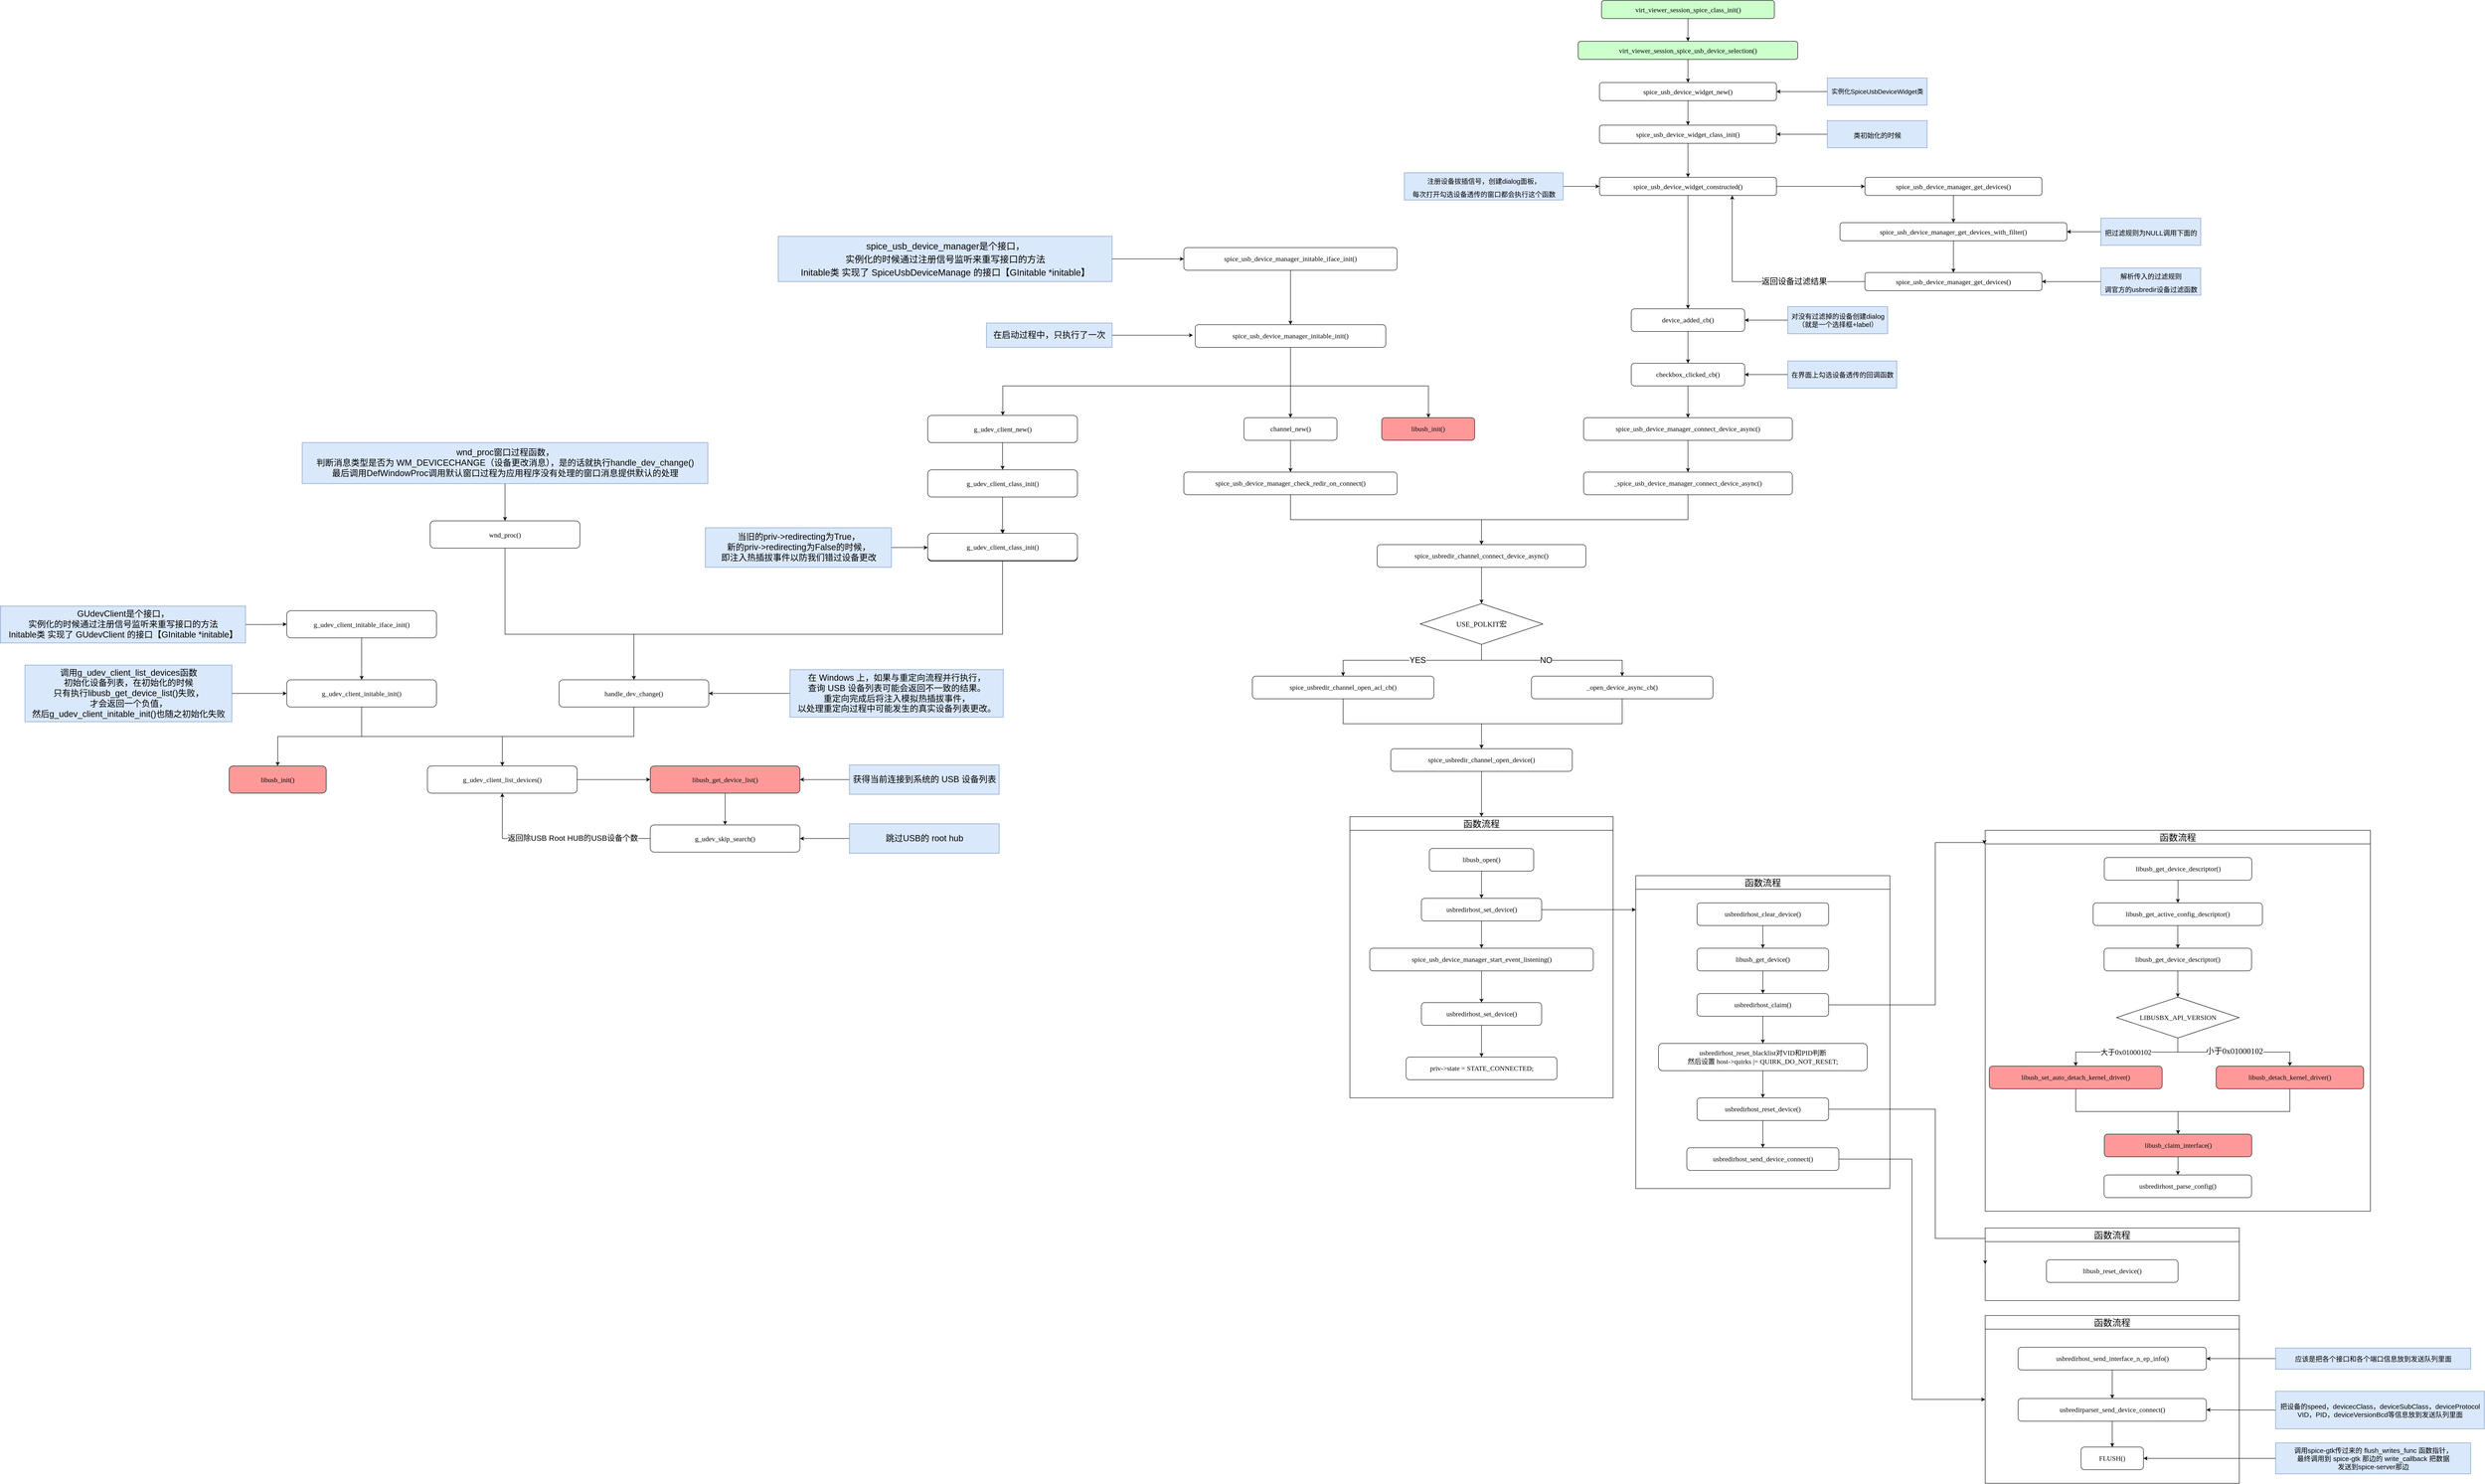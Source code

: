 <mxfile version="21.0.2" type="github">
  <diagram name="第 1 页" id="YNmNvKPwky28gFezFMLu">
    <mxGraphModel dx="4742" dy="1933" grid="1" gridSize="10" guides="1" tooltips="1" connect="1" arrows="1" fold="1" page="1" pageScale="1" pageWidth="827" pageHeight="1169" background="#ffffff" math="0" shadow="0">
      <root>
        <mxCell id="0" />
        <mxCell id="1" parent="0" />
        <mxCell id="3MBLwee1-4Opxzsq8bTA-124" style="edgeStyle=orthogonalEdgeStyle;rounded=0;orthogonalLoop=1;jettySize=auto;html=1;fontFamily=Helvetica;fontSize=24;fontColor=default;" parent="1" source="DnNnTcF-sKBcE2seIWBp-1" target="DnNnTcF-sKBcE2seIWBp-33" edge="1">
          <mxGeometry relative="1" as="geometry" />
        </mxCell>
        <mxCell id="DnNnTcF-sKBcE2seIWBp-1" value="&lt;pre style=&quot;background-color: rgb(255, 255, 255); color: rgb(8, 8, 8); font-size: 11.3pt;&quot;&gt;&lt;font face=&quot;Lucida Console&quot;&gt;spice_usbredir_channel_open_device()&lt;/font&gt;&lt;/pre&gt;" style="rounded=1;whiteSpace=wrap;html=1;" parent="1" vertex="1">
          <mxGeometry x="-190" y="1490" width="400" height="50" as="geometry" />
        </mxCell>
        <mxCell id="DnNnTcF-sKBcE2seIWBp-31" style="edgeStyle=orthogonalEdgeStyle;rounded=0;orthogonalLoop=1;jettySize=auto;html=1;entryX=0.5;entryY=0;entryDx=0;entryDy=0;" parent="1" source="DnNnTcF-sKBcE2seIWBp-2" target="DnNnTcF-sKBcE2seIWBp-1" edge="1">
          <mxGeometry relative="1" as="geometry" />
        </mxCell>
        <mxCell id="DnNnTcF-sKBcE2seIWBp-2" value="&lt;pre style=&quot;background-color: rgb(255, 255, 255); color: rgb(8, 8, 8); font-size: 11.3pt;&quot;&gt;&lt;font face=&quot;Lucida Console&quot;&gt;spice_usbredir_channel_open_acl_cb()&lt;/font&gt;&lt;/pre&gt;" style="rounded=1;whiteSpace=wrap;html=1;" parent="1" vertex="1">
          <mxGeometry x="-495" y="1330" width="400" height="50" as="geometry" />
        </mxCell>
        <mxCell id="DnNnTcF-sKBcE2seIWBp-32" style="edgeStyle=orthogonalEdgeStyle;rounded=0;orthogonalLoop=1;jettySize=auto;html=1;entryX=0.5;entryY=0;entryDx=0;entryDy=0;" parent="1" source="DnNnTcF-sKBcE2seIWBp-4" target="DnNnTcF-sKBcE2seIWBp-1" edge="1">
          <mxGeometry relative="1" as="geometry" />
        </mxCell>
        <mxCell id="DnNnTcF-sKBcE2seIWBp-4" value="&lt;pre style=&quot;background-color: rgb(255, 255, 255); color: rgb(8, 8, 8); font-size: 11.3pt;&quot;&gt;&lt;font face=&quot;Lucida Console&quot;&gt;_open_device_async_cb()&lt;/font&gt;&lt;/pre&gt;" style="rounded=1;whiteSpace=wrap;html=1;" parent="1" vertex="1">
          <mxGeometry x="120" y="1330" width="400" height="50" as="geometry" />
        </mxCell>
        <mxCell id="DnNnTcF-sKBcE2seIWBp-25" style="edgeStyle=orthogonalEdgeStyle;rounded=0;orthogonalLoop=1;jettySize=auto;html=1;entryX=0.5;entryY=0;entryDx=0;entryDy=0;" parent="1" source="DnNnTcF-sKBcE2seIWBp-6" target="DnNnTcF-sKBcE2seIWBp-24" edge="1">
          <mxGeometry relative="1" as="geometry" />
        </mxCell>
        <mxCell id="DnNnTcF-sKBcE2seIWBp-6" value="&lt;pre style=&quot;background-color: rgb(255, 255, 255); color: rgb(8, 8, 8); font-size: 11.3pt;&quot;&gt;&lt;font face=&quot;Lucida Console&quot;&gt;spice_usbredir_channel_connect_device_async()&lt;/font&gt;&lt;/pre&gt;" style="rounded=1;whiteSpace=wrap;html=1;" parent="1" vertex="1">
          <mxGeometry x="-220" y="1040" width="460" height="50" as="geometry" />
        </mxCell>
        <mxCell id="DnNnTcF-sKBcE2seIWBp-9" style="edgeStyle=orthogonalEdgeStyle;rounded=0;orthogonalLoop=1;jettySize=auto;html=1;entryX=0.5;entryY=0;entryDx=0;entryDy=0;" parent="1" source="DnNnTcF-sKBcE2seIWBp-8" target="DnNnTcF-sKBcE2seIWBp-6" edge="1">
          <mxGeometry relative="1" as="geometry" />
        </mxCell>
        <mxCell id="DnNnTcF-sKBcE2seIWBp-8" value="&lt;pre style=&quot;background-color: rgb(255, 255, 255); color: rgb(8, 8, 8); font-size: 11.3pt;&quot;&gt;&lt;font face=&quot;Lucida Console&quot;&gt;spice_usb_device_manager_check_redir_on_connect()&lt;/font&gt;&lt;/pre&gt;" style="rounded=1;whiteSpace=wrap;html=1;" parent="1" vertex="1">
          <mxGeometry x="-646" y="880" width="470" height="50" as="geometry" />
        </mxCell>
        <mxCell id="DnNnTcF-sKBcE2seIWBp-11" style="edgeStyle=orthogonalEdgeStyle;rounded=0;orthogonalLoop=1;jettySize=auto;html=1;entryX=0.5;entryY=0;entryDx=0;entryDy=0;" parent="1" source="DnNnTcF-sKBcE2seIWBp-10" target="DnNnTcF-sKBcE2seIWBp-6" edge="1">
          <mxGeometry relative="1" as="geometry" />
        </mxCell>
        <mxCell id="DnNnTcF-sKBcE2seIWBp-10" value="&lt;pre style=&quot;background-color: rgb(255, 255, 255); color: rgb(8, 8, 8); font-size: 11.3pt;&quot;&gt;&lt;font face=&quot;Lucida Console&quot;&gt;_spice_usb_device_manager_connect_device_async()&lt;/font&gt;&lt;/pre&gt;" style="rounded=1;whiteSpace=wrap;html=1;" parent="1" vertex="1">
          <mxGeometry x="235" y="880" width="460" height="50" as="geometry" />
        </mxCell>
        <mxCell id="DnNnTcF-sKBcE2seIWBp-13" style="edgeStyle=orthogonalEdgeStyle;rounded=0;orthogonalLoop=1;jettySize=auto;html=1;" parent="1" source="DnNnTcF-sKBcE2seIWBp-12" target="DnNnTcF-sKBcE2seIWBp-8" edge="1">
          <mxGeometry relative="1" as="geometry" />
        </mxCell>
        <mxCell id="DnNnTcF-sKBcE2seIWBp-12" value="&lt;pre style=&quot;background-color: rgb(255, 255, 255); color: rgb(8, 8, 8); font-size: 11.3pt;&quot;&gt;&lt;font face=&quot;Lucida Console&quot;&gt;channel_new()&lt;/font&gt;&lt;/pre&gt;" style="rounded=1;whiteSpace=wrap;html=1;" parent="1" vertex="1">
          <mxGeometry x="-513.5" y="760" width="205" height="50" as="geometry" />
        </mxCell>
        <mxCell id="DnNnTcF-sKBcE2seIWBp-15" style="edgeStyle=orthogonalEdgeStyle;rounded=0;orthogonalLoop=1;jettySize=auto;html=1;" parent="1" source="DnNnTcF-sKBcE2seIWBp-14" target="DnNnTcF-sKBcE2seIWBp-12" edge="1">
          <mxGeometry relative="1" as="geometry" />
        </mxCell>
        <mxCell id="3MBLwee1-4Opxzsq8bTA-117" style="edgeStyle=orthogonalEdgeStyle;rounded=0;orthogonalLoop=1;jettySize=auto;html=1;" parent="1" source="DnNnTcF-sKBcE2seIWBp-14" target="3MBLwee1-4Opxzsq8bTA-92" edge="1">
          <mxGeometry relative="1" as="geometry">
            <Array as="points">
              <mxPoint x="-411" y="690" />
              <mxPoint x="-1045" y="690" />
            </Array>
          </mxGeometry>
        </mxCell>
        <mxCell id="3MBLwee1-4Opxzsq8bTA-123" style="edgeStyle=orthogonalEdgeStyle;rounded=0;orthogonalLoop=1;jettySize=auto;html=1;" parent="1" source="DnNnTcF-sKBcE2seIWBp-14" target="3MBLwee1-4Opxzsq8bTA-122" edge="1">
          <mxGeometry relative="1" as="geometry">
            <Array as="points">
              <mxPoint x="-411" y="690" />
              <mxPoint x="-107" y="690" />
            </Array>
          </mxGeometry>
        </mxCell>
        <mxCell id="DnNnTcF-sKBcE2seIWBp-14" value="&lt;pre style=&quot;background-color: rgb(255, 255, 255); color: rgb(8, 8, 8); font-size: 11.3pt;&quot;&gt;&lt;font face=&quot;Lucida Console&quot;&gt;spice_usb_device_manager_initable_init()&lt;/font&gt;&lt;/pre&gt;" style="rounded=1;whiteSpace=wrap;html=1;" parent="1" vertex="1">
          <mxGeometry x="-621" y="555" width="420" height="50" as="geometry" />
        </mxCell>
        <mxCell id="DnNnTcF-sKBcE2seIWBp-17" style="edgeStyle=orthogonalEdgeStyle;rounded=0;orthogonalLoop=1;jettySize=auto;html=1;" parent="1" source="DnNnTcF-sKBcE2seIWBp-16" target="DnNnTcF-sKBcE2seIWBp-14" edge="1">
          <mxGeometry relative="1" as="geometry" />
        </mxCell>
        <mxCell id="DnNnTcF-sKBcE2seIWBp-16" value="&lt;pre style=&quot;background-color: rgb(255, 255, 255); color: rgb(8, 8, 8); font-size: 11.3pt;&quot;&gt;&lt;font face=&quot;Lucida Console&quot;&gt;spice_usb_device_manager_initable_iface_init()&lt;/font&gt;&lt;/pre&gt;" style="rounded=1;whiteSpace=wrap;html=1;" parent="1" vertex="1">
          <mxGeometry x="-646" y="385" width="470" height="50" as="geometry" />
        </mxCell>
        <mxCell id="DnNnTcF-sKBcE2seIWBp-19" style="edgeStyle=orthogonalEdgeStyle;rounded=0;orthogonalLoop=1;jettySize=auto;html=1;" parent="1" source="DnNnTcF-sKBcE2seIWBp-18" target="DnNnTcF-sKBcE2seIWBp-10" edge="1">
          <mxGeometry relative="1" as="geometry" />
        </mxCell>
        <mxCell id="DnNnTcF-sKBcE2seIWBp-18" value="&lt;pre style=&quot;background-color: rgb(255, 255, 255); color: rgb(8, 8, 8); font-size: 11.3pt;&quot;&gt;&lt;font face=&quot;Lucida Console&quot;&gt;spice_usb_device_manager_connect_device_async()&lt;/font&gt;&lt;/pre&gt;" style="rounded=1;whiteSpace=wrap;html=1;" parent="1" vertex="1">
          <mxGeometry x="235" y="760" width="460" height="50" as="geometry" />
        </mxCell>
        <mxCell id="DnNnTcF-sKBcE2seIWBp-21" style="edgeStyle=orthogonalEdgeStyle;rounded=0;orthogonalLoop=1;jettySize=auto;html=1;" parent="1" source="DnNnTcF-sKBcE2seIWBp-20" target="DnNnTcF-sKBcE2seIWBp-18" edge="1">
          <mxGeometry relative="1" as="geometry" />
        </mxCell>
        <mxCell id="DnNnTcF-sKBcE2seIWBp-20" value="&lt;pre style=&quot;background-color: rgb(255, 255, 255); color: rgb(8, 8, 8); font-size: 11.3pt;&quot;&gt;&lt;font face=&quot;Lucida Console&quot;&gt;checkbox_clicked_cb()&lt;/font&gt;&lt;/pre&gt;" style="rounded=1;whiteSpace=wrap;html=1;" parent="1" vertex="1">
          <mxGeometry x="340" y="640" width="250" height="50" as="geometry" />
        </mxCell>
        <mxCell id="DnNnTcF-sKBcE2seIWBp-23" style="edgeStyle=orthogonalEdgeStyle;rounded=0;orthogonalLoop=1;jettySize=auto;html=1;" parent="1" source="DnNnTcF-sKBcE2seIWBp-22" target="DnNnTcF-sKBcE2seIWBp-20" edge="1">
          <mxGeometry relative="1" as="geometry" />
        </mxCell>
        <mxCell id="DnNnTcF-sKBcE2seIWBp-22" value="&lt;pre style=&quot;background-color: rgb(255, 255, 255); color: rgb(8, 8, 8); font-size: 11.3pt;&quot;&gt;&lt;font face=&quot;Lucida Console&quot;&gt;device_added_cb()&lt;/font&gt;&lt;/pre&gt;" style="rounded=1;whiteSpace=wrap;html=1;" parent="1" vertex="1">
          <mxGeometry x="340" y="520" width="250" height="50" as="geometry" />
        </mxCell>
        <mxCell id="DnNnTcF-sKBcE2seIWBp-26" style="edgeStyle=orthogonalEdgeStyle;rounded=0;orthogonalLoop=1;jettySize=auto;html=1;entryX=0.5;entryY=0;entryDx=0;entryDy=0;" parent="1" source="DnNnTcF-sKBcE2seIWBp-24" target="DnNnTcF-sKBcE2seIWBp-4" edge="1">
          <mxGeometry relative="1" as="geometry" />
        </mxCell>
        <mxCell id="DnNnTcF-sKBcE2seIWBp-29" value="NO" style="edgeLabel;html=1;align=center;verticalAlign=middle;resizable=0;points=[];fontSize=18;" parent="DnNnTcF-sKBcE2seIWBp-26" vertex="1" connectable="0">
          <mxGeometry x="-0.068" relative="1" as="geometry">
            <mxPoint as="offset" />
          </mxGeometry>
        </mxCell>
        <mxCell id="DnNnTcF-sKBcE2seIWBp-27" style="edgeStyle=orthogonalEdgeStyle;rounded=0;orthogonalLoop=1;jettySize=auto;html=1;" parent="1" source="DnNnTcF-sKBcE2seIWBp-24" target="DnNnTcF-sKBcE2seIWBp-2" edge="1">
          <mxGeometry relative="1" as="geometry" />
        </mxCell>
        <mxCell id="DnNnTcF-sKBcE2seIWBp-28" value="&lt;font style=&quot;font-size: 18px;&quot;&gt;YES&lt;/font&gt;" style="edgeLabel;html=1;align=center;verticalAlign=middle;resizable=0;points=[];" parent="DnNnTcF-sKBcE2seIWBp-27" vertex="1" connectable="0">
          <mxGeometry x="-0.061" relative="1" as="geometry">
            <mxPoint as="offset" />
          </mxGeometry>
        </mxCell>
        <mxCell id="DnNnTcF-sKBcE2seIWBp-24" value="&lt;pre style=&quot;background-color: rgb(255, 255, 255); color: rgb(8, 8, 8);&quot;&gt;&lt;font face=&quot;Lucida Console&quot; style=&quot;font-size: 16px;&quot;&gt;USE_POLKIT宏&lt;/font&gt;&lt;/pre&gt;" style="rhombus;whiteSpace=wrap;html=1;" parent="1" vertex="1">
          <mxGeometry x="-125" y="1170" width="270" height="90" as="geometry" />
        </mxCell>
        <mxCell id="DnNnTcF-sKBcE2seIWBp-33" value="&lt;font style=&quot;font-weight: normal; font-size: 20px;&quot;&gt;函数流程&lt;/font&gt;" style="swimlane;whiteSpace=wrap;html=1;startSize=30;" parent="1" vertex="1">
          <mxGeometry x="-280" y="1640" width="580" height="620" as="geometry" />
        </mxCell>
        <mxCell id="DnNnTcF-sKBcE2seIWBp-38" style="edgeStyle=orthogonalEdgeStyle;rounded=0;orthogonalLoop=1;jettySize=auto;html=1;" parent="DnNnTcF-sKBcE2seIWBp-33" source="DnNnTcF-sKBcE2seIWBp-36" target="DnNnTcF-sKBcE2seIWBp-37" edge="1">
          <mxGeometry relative="1" as="geometry" />
        </mxCell>
        <mxCell id="DnNnTcF-sKBcE2seIWBp-36" value="&lt;pre style=&quot;background-color: rgb(255, 255, 255); color: rgb(8, 8, 8); font-size: 11.3pt;&quot;&gt;&lt;font face=&quot;Lucida Console&quot;&gt;libusb_open()&lt;/font&gt;&lt;/pre&gt;" style="rounded=1;whiteSpace=wrap;html=1;" parent="DnNnTcF-sKBcE2seIWBp-33" vertex="1">
          <mxGeometry x="175" y="70" width="230" height="50" as="geometry" />
        </mxCell>
        <mxCell id="DnNnTcF-sKBcE2seIWBp-41" style="edgeStyle=orthogonalEdgeStyle;rounded=0;orthogonalLoop=1;jettySize=auto;html=1;" parent="DnNnTcF-sKBcE2seIWBp-33" source="DnNnTcF-sKBcE2seIWBp-37" target="DnNnTcF-sKBcE2seIWBp-40" edge="1">
          <mxGeometry relative="1" as="geometry" />
        </mxCell>
        <mxCell id="3MBLwee1-4Opxzsq8bTA-187" style="edgeStyle=orthogonalEdgeStyle;rounded=0;orthogonalLoop=1;jettySize=auto;html=1;fontFamily=Helvetica;fontSize=24;fontColor=default;" parent="DnNnTcF-sKBcE2seIWBp-33" source="DnNnTcF-sKBcE2seIWBp-37" edge="1">
          <mxGeometry relative="1" as="geometry">
            <mxPoint x="630" y="205" as="targetPoint" />
          </mxGeometry>
        </mxCell>
        <mxCell id="DnNnTcF-sKBcE2seIWBp-37" value="&lt;pre style=&quot;background-color: rgb(255, 255, 255); color: rgb(8, 8, 8); font-size: 11.3pt;&quot;&gt;&lt;font face=&quot;Lucida Console&quot;&gt;usbredirhost_set_device()&lt;/font&gt;&lt;/pre&gt;" style="rounded=1;whiteSpace=wrap;html=1;" parent="DnNnTcF-sKBcE2seIWBp-33" vertex="1">
          <mxGeometry x="157.5" y="180" width="265" height="50" as="geometry" />
        </mxCell>
        <mxCell id="DnNnTcF-sKBcE2seIWBp-43" style="edgeStyle=orthogonalEdgeStyle;rounded=0;orthogonalLoop=1;jettySize=auto;html=1;" parent="DnNnTcF-sKBcE2seIWBp-33" source="DnNnTcF-sKBcE2seIWBp-40" target="DnNnTcF-sKBcE2seIWBp-42" edge="1">
          <mxGeometry relative="1" as="geometry" />
        </mxCell>
        <mxCell id="DnNnTcF-sKBcE2seIWBp-40" value="&lt;pre style=&quot;background-color: rgb(255, 255, 255); color: rgb(8, 8, 8); font-size: 11.3pt;&quot;&gt;&lt;font face=&quot;Lucida Console&quot;&gt;spice_usb_device_manager_start_event_listening()&lt;/font&gt;&lt;/pre&gt;" style="rounded=1;whiteSpace=wrap;html=1;" parent="DnNnTcF-sKBcE2seIWBp-33" vertex="1">
          <mxGeometry x="43.75" y="290" width="492.5" height="50" as="geometry" />
        </mxCell>
        <mxCell id="DnNnTcF-sKBcE2seIWBp-45" style="edgeStyle=orthogonalEdgeStyle;rounded=0;orthogonalLoop=1;jettySize=auto;html=1;" parent="DnNnTcF-sKBcE2seIWBp-33" source="DnNnTcF-sKBcE2seIWBp-42" target="DnNnTcF-sKBcE2seIWBp-44" edge="1">
          <mxGeometry relative="1" as="geometry" />
        </mxCell>
        <mxCell id="DnNnTcF-sKBcE2seIWBp-42" value="&lt;pre style=&quot;background-color: rgb(255, 255, 255); color: rgb(8, 8, 8); font-size: 11.3pt;&quot;&gt;&lt;font face=&quot;Lucida Console&quot;&gt;usbredirhost_set_device()&lt;/font&gt;&lt;/pre&gt;" style="rounded=1;whiteSpace=wrap;html=1;" parent="DnNnTcF-sKBcE2seIWBp-33" vertex="1">
          <mxGeometry x="157.5" y="410" width="265" height="50" as="geometry" />
        </mxCell>
        <mxCell id="DnNnTcF-sKBcE2seIWBp-44" value="&lt;pre style=&quot;background-color: rgb(255, 255, 255); color: rgb(8, 8, 8); font-size: 11.3pt;&quot;&gt;&lt;pre style=&quot;font-size: 11.3pt;&quot;&gt;&lt;font face=&quot;Lucida Console&quot;&gt;priv-&amp;gt;state = STATE_CONNECTED;&lt;/font&gt;&lt;/pre&gt;&lt;/pre&gt;" style="rounded=1;whiteSpace=wrap;html=1;" parent="DnNnTcF-sKBcE2seIWBp-33" vertex="1">
          <mxGeometry x="123.75" y="530" width="332.5" height="50" as="geometry" />
        </mxCell>
        <mxCell id="3MBLwee1-4Opxzsq8bTA-35" style="edgeStyle=orthogonalEdgeStyle;rounded=0;orthogonalLoop=1;jettySize=auto;html=1;" parent="1" source="3MBLwee1-4Opxzsq8bTA-3" target="DnNnTcF-sKBcE2seIWBp-22" edge="1">
          <mxGeometry relative="1" as="geometry" />
        </mxCell>
        <mxCell id="3MBLwee1-4Opxzsq8bTA-37" style="edgeStyle=orthogonalEdgeStyle;rounded=0;orthogonalLoop=1;jettySize=auto;html=1;" parent="1" source="3MBLwee1-4Opxzsq8bTA-3" target="3MBLwee1-4Opxzsq8bTA-5" edge="1">
          <mxGeometry relative="1" as="geometry" />
        </mxCell>
        <mxCell id="3MBLwee1-4Opxzsq8bTA-3" value="spice_usb_device_widget_constructed()" style="rounded=1;whiteSpace=wrap;html=1;fontSize=15;fontFamily=Lucida Console;" parent="1" vertex="1">
          <mxGeometry x="270" y="230" width="390" height="40" as="geometry" />
        </mxCell>
        <mxCell id="3MBLwee1-4Opxzsq8bTA-4" style="edgeStyle=orthogonalEdgeStyle;rounded=0;orthogonalLoop=1;jettySize=auto;html=1;exitX=0.5;exitY=1;exitDx=0;exitDy=0;entryX=0.5;entryY=0;entryDx=0;entryDy=0;" parent="1" source="3MBLwee1-4Opxzsq8bTA-5" target="3MBLwee1-4Opxzsq8bTA-7" edge="1">
          <mxGeometry relative="1" as="geometry" />
        </mxCell>
        <mxCell id="3MBLwee1-4Opxzsq8bTA-5" value="spice_usb_device_manager_get_devices()" style="rounded=1;whiteSpace=wrap;html=1;fontSize=15;fontFamily=Lucida Console;" parent="1" vertex="1">
          <mxGeometry x="855" y="230" width="390" height="40" as="geometry" />
        </mxCell>
        <mxCell id="3MBLwee1-4Opxzsq8bTA-6" style="edgeStyle=orthogonalEdgeStyle;rounded=0;orthogonalLoop=1;jettySize=auto;html=1;exitX=0.5;exitY=1;exitDx=0;exitDy=0;" parent="1" source="3MBLwee1-4Opxzsq8bTA-7" target="3MBLwee1-4Opxzsq8bTA-10" edge="1">
          <mxGeometry relative="1" as="geometry" />
        </mxCell>
        <mxCell id="3MBLwee1-4Opxzsq8bTA-7" value="spice_usb_device_manager_get_devices_with_filter()" style="rounded=1;whiteSpace=wrap;html=1;fontSize=15;fontFamily=Lucida Console;" parent="1" vertex="1">
          <mxGeometry x="800" y="330" width="500" height="40" as="geometry" />
        </mxCell>
        <mxCell id="3MBLwee1-4Opxzsq8bTA-8" style="edgeStyle=orthogonalEdgeStyle;rounded=0;orthogonalLoop=1;jettySize=auto;html=1;entryX=0.75;entryY=1;entryDx=0;entryDy=0;" parent="1" source="3MBLwee1-4Opxzsq8bTA-10" target="3MBLwee1-4Opxzsq8bTA-3" edge="1">
          <mxGeometry relative="1" as="geometry" />
        </mxCell>
        <mxCell id="3MBLwee1-4Opxzsq8bTA-9" value="返回设备过滤结果" style="edgeLabel;html=1;align=center;verticalAlign=middle;resizable=0;points=[];fontSize=18;" parent="3MBLwee1-4Opxzsq8bTA-8" vertex="1" connectable="0">
          <mxGeometry x="-0.128" relative="1" as="geometry">
            <mxPoint x="54" as="offset" />
          </mxGeometry>
        </mxCell>
        <mxCell id="3MBLwee1-4Opxzsq8bTA-10" value="spice_usb_device_manager_get_devices()" style="rounded=1;whiteSpace=wrap;html=1;fontSize=15;fontFamily=Lucida Console;" parent="1" vertex="1">
          <mxGeometry x="855" y="440" width="390" height="40" as="geometry" />
        </mxCell>
        <mxCell id="3MBLwee1-4Opxzsq8bTA-11" style="edgeStyle=orthogonalEdgeStyle;rounded=0;orthogonalLoop=1;jettySize=auto;html=1;" parent="1" source="3MBLwee1-4Opxzsq8bTA-12" target="3MBLwee1-4Opxzsq8bTA-10" edge="1">
          <mxGeometry relative="1" as="geometry" />
        </mxCell>
        <mxCell id="3MBLwee1-4Opxzsq8bTA-12" value="&lt;span style=&quot;font-weight: 400; font-size: 15px;&quot;&gt;解析传入的过滤规则&lt;br&gt;调官方的usbredir设备过滤函数&lt;br&gt;&lt;/span&gt;" style="text;strokeColor=#6c8ebf;fillColor=#dae8fc;html=1;fontSize=24;fontStyle=1;verticalAlign=middle;align=center;" parent="1" vertex="1">
          <mxGeometry x="1375" y="430" width="220" height="60" as="geometry" />
        </mxCell>
        <mxCell id="3MBLwee1-4Opxzsq8bTA-13" style="edgeStyle=orthogonalEdgeStyle;rounded=0;orthogonalLoop=1;jettySize=auto;html=1;" parent="1" source="3MBLwee1-4Opxzsq8bTA-14" target="3MBLwee1-4Opxzsq8bTA-7" edge="1">
          <mxGeometry relative="1" as="geometry" />
        </mxCell>
        <mxCell id="3MBLwee1-4Opxzsq8bTA-14" value="&lt;span style=&quot;font-weight: 400; font-size: 15px;&quot;&gt;把过滤规则为NULL调用下面的&lt;br&gt;&lt;/span&gt;" style="text;strokeColor=#6c8ebf;fillColor=#dae8fc;html=1;fontSize=24;fontStyle=1;verticalAlign=middle;align=center;" parent="1" vertex="1">
          <mxGeometry x="1375" y="320" width="220" height="60" as="geometry" />
        </mxCell>
        <mxCell id="3MBLwee1-4Opxzsq8bTA-115" style="edgeStyle=orthogonalEdgeStyle;rounded=0;orthogonalLoop=1;jettySize=auto;html=1;" parent="1" source="3MBLwee1-4Opxzsq8bTA-16" target="3MBLwee1-4Opxzsq8bTA-3" edge="1">
          <mxGeometry relative="1" as="geometry" />
        </mxCell>
        <mxCell id="3MBLwee1-4Opxzsq8bTA-16" value="&lt;span style=&quot;font-weight: 400; font-size: 15px;&quot;&gt;注册设备拔插信号，创建dialog面板，&lt;br&gt;每次打开勾选设备透传的窗口都会执行这个函数&lt;br&gt;&lt;/span&gt;" style="text;strokeColor=#6c8ebf;fillColor=#dae8fc;html=1;fontSize=24;fontStyle=1;verticalAlign=middle;align=center;" parent="1" vertex="1">
          <mxGeometry x="-160" y="220" width="350" height="60" as="geometry" />
        </mxCell>
        <mxCell id="3MBLwee1-4Opxzsq8bTA-17" style="edgeStyle=orthogonalEdgeStyle;rounded=0;orthogonalLoop=1;jettySize=auto;html=1;entryX=0.5;entryY=0;entryDx=0;entryDy=0;" parent="1" source="3MBLwee1-4Opxzsq8bTA-18" target="3MBLwee1-4Opxzsq8bTA-3" edge="1">
          <mxGeometry relative="1" as="geometry" />
        </mxCell>
        <mxCell id="3MBLwee1-4Opxzsq8bTA-18" value="spice_usb_device_widget_class_init()" style="rounded=1;whiteSpace=wrap;html=1;fontSize=15;fontFamily=Lucida Console;" parent="1" vertex="1">
          <mxGeometry x="270" y="115" width="390" height="40" as="geometry" />
        </mxCell>
        <mxCell id="3MBLwee1-4Opxzsq8bTA-19" style="edgeStyle=orthogonalEdgeStyle;rounded=0;orthogonalLoop=1;jettySize=auto;html=1;" parent="1" source="3MBLwee1-4Opxzsq8bTA-20" target="3MBLwee1-4Opxzsq8bTA-18" edge="1">
          <mxGeometry relative="1" as="geometry" />
        </mxCell>
        <mxCell id="3MBLwee1-4Opxzsq8bTA-20" value="&lt;span style=&quot;font-weight: 400; font-size: 15px;&quot;&gt;类初始化的时候&lt;br&gt;&lt;/span&gt;" style="text;strokeColor=#6c8ebf;fillColor=#dae8fc;html=1;fontSize=24;fontStyle=1;verticalAlign=middle;align=center;" parent="1" vertex="1">
          <mxGeometry x="772" y="105" width="220" height="60" as="geometry" />
        </mxCell>
        <mxCell id="3MBLwee1-4Opxzsq8bTA-21" style="edgeStyle=orthogonalEdgeStyle;rounded=0;orthogonalLoop=1;jettySize=auto;html=1;" parent="1" source="3MBLwee1-4Opxzsq8bTA-22" target="3MBLwee1-4Opxzsq8bTA-18" edge="1">
          <mxGeometry relative="1" as="geometry" />
        </mxCell>
        <mxCell id="3MBLwee1-4Opxzsq8bTA-22" value="spice_usb_device_widget_new()" style="rounded=1;whiteSpace=wrap;html=1;fontSize=15;fontFamily=Lucida Console;" parent="1" vertex="1">
          <mxGeometry x="270" y="21" width="390" height="40" as="geometry" />
        </mxCell>
        <mxCell id="3MBLwee1-4Opxzsq8bTA-23" style="edgeStyle=orthogonalEdgeStyle;rounded=0;orthogonalLoop=1;jettySize=auto;html=1;" parent="1" source="3MBLwee1-4Opxzsq8bTA-24" target="3MBLwee1-4Opxzsq8bTA-22" edge="1">
          <mxGeometry relative="1" as="geometry" />
        </mxCell>
        <mxCell id="3MBLwee1-4Opxzsq8bTA-24" value="实例化SpiceUsbDeviceWidget类" style="text;strokeColor=#6c8ebf;fillColor=#dae8fc;html=1;fontSize=14;fontStyle=0;verticalAlign=middle;align=center;" parent="1" vertex="1">
          <mxGeometry x="772" y="11" width="220" height="60" as="geometry" />
        </mxCell>
        <mxCell id="3MBLwee1-4Opxzsq8bTA-25" style="edgeStyle=orthogonalEdgeStyle;rounded=0;orthogonalLoop=1;jettySize=auto;html=1;" parent="1" source="3MBLwee1-4Opxzsq8bTA-26" target="3MBLwee1-4Opxzsq8bTA-22" edge="1">
          <mxGeometry relative="1" as="geometry" />
        </mxCell>
        <mxCell id="3MBLwee1-4Opxzsq8bTA-26" value="virt_viewer_session_spice_usb_device_selection()" style="rounded=1;whiteSpace=wrap;html=1;fontSize=15;fillColor=#CCFFCC;fontFamily=Lucida Console;" parent="1" vertex="1">
          <mxGeometry x="223" y="-70" width="484" height="40" as="geometry" />
        </mxCell>
        <mxCell id="3MBLwee1-4Opxzsq8bTA-27" style="edgeStyle=orthogonalEdgeStyle;rounded=0;orthogonalLoop=1;jettySize=auto;html=1;entryX=0.5;entryY=0;entryDx=0;entryDy=0;" parent="1" source="3MBLwee1-4Opxzsq8bTA-28" target="3MBLwee1-4Opxzsq8bTA-26" edge="1">
          <mxGeometry relative="1" as="geometry" />
        </mxCell>
        <mxCell id="3MBLwee1-4Opxzsq8bTA-28" value="virt_viewer_session_spice_class_init()" style="rounded=1;whiteSpace=wrap;html=1;fontSize=15;labelBackgroundColor=none;fillColor=#CCFFCC;fontFamily=Lucida Console;" parent="1" vertex="1">
          <mxGeometry x="274.5" y="-160" width="381" height="40" as="geometry" />
        </mxCell>
        <mxCell id="3MBLwee1-4Opxzsq8bTA-34" style="edgeStyle=orthogonalEdgeStyle;rounded=0;orthogonalLoop=1;jettySize=auto;html=1;entryX=1;entryY=0.5;entryDx=0;entryDy=0;" parent="1" source="3MBLwee1-4Opxzsq8bTA-32" target="DnNnTcF-sKBcE2seIWBp-22" edge="1">
          <mxGeometry relative="1" as="geometry" />
        </mxCell>
        <mxCell id="3MBLwee1-4Opxzsq8bTA-32" value="对没有过滤掉的设备创建dialog&lt;br&gt;（就是一个选择框+label）" style="text;strokeColor=#6c8ebf;fillColor=#dae8fc;html=1;fontSize=15;fontStyle=0;verticalAlign=middle;align=center;" parent="1" vertex="1">
          <mxGeometry x="685" y="515" width="220" height="60" as="geometry" />
        </mxCell>
        <mxCell id="3MBLwee1-4Opxzsq8bTA-40" style="edgeStyle=orthogonalEdgeStyle;rounded=0;orthogonalLoop=1;jettySize=auto;html=1;" parent="1" source="3MBLwee1-4Opxzsq8bTA-39" target="DnNnTcF-sKBcE2seIWBp-20" edge="1">
          <mxGeometry relative="1" as="geometry" />
        </mxCell>
        <mxCell id="3MBLwee1-4Opxzsq8bTA-39" value="在界面上勾选设备透传的回调函数" style="text;strokeColor=#6c8ebf;fillColor=#dae8fc;html=1;fontSize=15;fontStyle=0;verticalAlign=middle;align=center;" parent="1" vertex="1">
          <mxGeometry x="685" y="635" width="240" height="60" as="geometry" />
        </mxCell>
        <mxCell id="3MBLwee1-4Opxzsq8bTA-62" style="edgeStyle=orthogonalEdgeStyle;rounded=0;orthogonalLoop=1;jettySize=auto;html=1;entryX=0;entryY=0.5;entryDx=0;entryDy=0;" parent="1" source="3MBLwee1-4Opxzsq8bTA-63" target="3MBLwee1-4Opxzsq8bTA-69" edge="1">
          <mxGeometry relative="1" as="geometry" />
        </mxCell>
        <mxCell id="3MBLwee1-4Opxzsq8bTA-63" value="&lt;div style=&quot;background-color: rgb(255, 255, 255); color: rgb(8, 8, 8); font-size: 15px;&quot;&gt;&lt;font style=&quot;font-size: 15px;&quot;&gt;g_udev_client_list_devices()&lt;/font&gt;&lt;/div&gt;" style="rounded=1;whiteSpace=wrap;html=1;fontSize=15;fontFamily=Lucida Console;" parent="1" vertex="1">
          <mxGeometry x="-2313" y="1528.09" width="330" height="60" as="geometry" />
        </mxCell>
        <mxCell id="3MBLwee1-4Opxzsq8bTA-64" style="edgeStyle=orthogonalEdgeStyle;rounded=0;orthogonalLoop=1;jettySize=auto;html=1;" parent="1" source="3MBLwee1-4Opxzsq8bTA-65" target="3MBLwee1-4Opxzsq8bTA-63" edge="1">
          <mxGeometry relative="1" as="geometry" />
        </mxCell>
        <mxCell id="3MBLwee1-4Opxzsq8bTA-121" style="edgeStyle=orthogonalEdgeStyle;rounded=0;orthogonalLoop=1;jettySize=auto;html=1;" parent="1" source="3MBLwee1-4Opxzsq8bTA-65" target="3MBLwee1-4Opxzsq8bTA-120" edge="1">
          <mxGeometry relative="1" as="geometry" />
        </mxCell>
        <mxCell id="3MBLwee1-4Opxzsq8bTA-65" value="&lt;font color=&quot;#080808&quot; style=&quot;font-size: 15px;&quot;&gt;g_udev_client_initable_init&lt;/font&gt;&lt;span style=&quot;background-color: rgb(255, 255, 255); color: rgb(8, 8, 8); font-size: 15px;&quot;&gt;()&lt;/span&gt;&lt;font color=&quot;#080808&quot; style=&quot;font-size: 15px;&quot;&gt;&lt;br style=&quot;font-size: 15px;&quot;&gt;&lt;/font&gt;" style="rounded=1;whiteSpace=wrap;html=1;fontSize=15;fontFamily=Lucida Console;" parent="1" vertex="1">
          <mxGeometry x="-2623" y="1338.09" width="330" height="60" as="geometry" />
        </mxCell>
        <mxCell id="3MBLwee1-4Opxzsq8bTA-66" style="edgeStyle=orthogonalEdgeStyle;rounded=0;orthogonalLoop=1;jettySize=auto;html=1;" parent="1" source="3MBLwee1-4Opxzsq8bTA-67" target="3MBLwee1-4Opxzsq8bTA-63" edge="1">
          <mxGeometry relative="1" as="geometry" />
        </mxCell>
        <mxCell id="3MBLwee1-4Opxzsq8bTA-67" value="&lt;font color=&quot;#080808&quot; style=&quot;font-size: 15px;&quot;&gt;handle_dev_change&lt;/font&gt;&lt;span style=&quot;background-color: rgb(255, 255, 255); color: rgb(8, 8, 8); font-size: 15px;&quot;&gt;()&lt;/span&gt;&lt;font color=&quot;#080808&quot; style=&quot;font-size: 15px;&quot;&gt;&lt;br style=&quot;font-size: 15px;&quot;&gt;&lt;/font&gt;" style="rounded=1;whiteSpace=wrap;html=1;fontSize=15;fontFamily=Lucida Console;" parent="1" vertex="1">
          <mxGeometry x="-2023" y="1338.09" width="330" height="60" as="geometry" />
        </mxCell>
        <mxCell id="3MBLwee1-4Opxzsq8bTA-68" style="edgeStyle=orthogonalEdgeStyle;rounded=0;orthogonalLoop=1;jettySize=auto;html=1;entryX=0.5;entryY=0;entryDx=0;entryDy=0;" parent="1" source="3MBLwee1-4Opxzsq8bTA-69" target="3MBLwee1-4Opxzsq8bTA-74" edge="1">
          <mxGeometry relative="1" as="geometry" />
        </mxCell>
        <mxCell id="3MBLwee1-4Opxzsq8bTA-69" value="&lt;font color=&quot;#080808&quot; style=&quot;font-size: 15px;&quot;&gt;libusb_get_device_list()&lt;/font&gt;&lt;font color=&quot;#080808&quot; style=&quot;font-size: 15px;&quot;&gt;&lt;br style=&quot;font-size: 15px;&quot;&gt;&lt;/font&gt;" style="rounded=1;whiteSpace=wrap;html=1;fontSize=15;fontFamily=Lucida Console;fillColor=#FF9999;" parent="1" vertex="1">
          <mxGeometry x="-1822" y="1528.09" width="330" height="60" as="geometry" />
        </mxCell>
        <mxCell id="3MBLwee1-4Opxzsq8bTA-70" style="edgeStyle=orthogonalEdgeStyle;rounded=0;orthogonalLoop=1;jettySize=auto;html=1;" parent="1" source="3MBLwee1-4Opxzsq8bTA-71" target="3MBLwee1-4Opxzsq8bTA-69" edge="1">
          <mxGeometry relative="1" as="geometry" />
        </mxCell>
        <mxCell id="3MBLwee1-4Opxzsq8bTA-71" value="获得当前连接到系统的 USB 设备列表" style="text;strokeColor=#6c8ebf;fillColor=#dae8fc;html=1;fontSize=19;fontStyle=0;verticalAlign=middle;align=center;" parent="1" vertex="1">
          <mxGeometry x="-1383" y="1525.59" width="330" height="65" as="geometry" />
        </mxCell>
        <mxCell id="3MBLwee1-4Opxzsq8bTA-72" style="edgeStyle=orthogonalEdgeStyle;rounded=0;orthogonalLoop=1;jettySize=auto;html=1;entryX=0.5;entryY=1;entryDx=0;entryDy=0;" parent="1" source="3MBLwee1-4Opxzsq8bTA-74" target="3MBLwee1-4Opxzsq8bTA-63" edge="1">
          <mxGeometry relative="1" as="geometry" />
        </mxCell>
        <mxCell id="3MBLwee1-4Opxzsq8bTA-73" value="返回除USB Root HUB的USB设备个数" style="edgeLabel;html=1;align=center;verticalAlign=middle;resizable=0;points=[];fontSize=17;" parent="3MBLwee1-4Opxzsq8bTA-72" vertex="1" connectable="0">
          <mxGeometry x="0.028" y="-3" relative="1" as="geometry">
            <mxPoint x="48" y="3" as="offset" />
          </mxGeometry>
        </mxCell>
        <mxCell id="3MBLwee1-4Opxzsq8bTA-74" value="g_udev_skip_search&lt;span style=&quot;background-color: rgb(255, 255, 255); color: rgb(8, 8, 8); font-size: 15px;&quot;&gt;()&lt;/span&gt;&lt;font color=&quot;#080808&quot; style=&quot;font-size: 15px;&quot;&gt;&lt;br style=&quot;font-size: 15px;&quot;&gt;&lt;/font&gt;" style="rounded=1;whiteSpace=wrap;html=1;fontSize=15;fontFamily=Lucida Console;" parent="1" vertex="1">
          <mxGeometry x="-1822" y="1658.09" width="330" height="60" as="geometry" />
        </mxCell>
        <mxCell id="3MBLwee1-4Opxzsq8bTA-75" style="edgeStyle=orthogonalEdgeStyle;rounded=0;orthogonalLoop=1;jettySize=auto;html=1;entryX=1;entryY=0.5;entryDx=0;entryDy=0;" parent="1" source="3MBLwee1-4Opxzsq8bTA-76" target="3MBLwee1-4Opxzsq8bTA-74" edge="1">
          <mxGeometry relative="1" as="geometry" />
        </mxCell>
        <mxCell id="3MBLwee1-4Opxzsq8bTA-76" value="跳过USB的 root hub" style="text;strokeColor=#6c8ebf;fillColor=#dae8fc;html=1;fontSize=19;fontStyle=0;verticalAlign=middle;align=center;" parent="1" vertex="1">
          <mxGeometry x="-1383" y="1655.59" width="330" height="65" as="geometry" />
        </mxCell>
        <mxCell id="3MBLwee1-4Opxzsq8bTA-77" style="edgeStyle=orthogonalEdgeStyle;rounded=0;orthogonalLoop=1;jettySize=auto;html=1;" parent="1" source="3MBLwee1-4Opxzsq8bTA-78" target="3MBLwee1-4Opxzsq8bTA-65" edge="1">
          <mxGeometry relative="1" as="geometry" />
        </mxCell>
        <mxCell id="3MBLwee1-4Opxzsq8bTA-78" value="调用g_udev_client_list_devices函数&lt;br&gt;初始化设备列表，在初始化的时候&lt;br&gt;只有执行libusb_get_device_list()失败，&lt;br&gt;才会返回一个负值，&lt;br&gt;然后g_udev_client_initable_init()也随之初始化失败" style="text;strokeColor=#6c8ebf;fillColor=#dae8fc;html=1;fontSize=19;fontStyle=0;verticalAlign=middle;align=center;" parent="1" vertex="1">
          <mxGeometry x="-3200" y="1305.59" width="456" height="125" as="geometry" />
        </mxCell>
        <mxCell id="3MBLwee1-4Opxzsq8bTA-79" style="edgeStyle=orthogonalEdgeStyle;rounded=0;orthogonalLoop=1;jettySize=auto;html=1;" parent="1" source="3MBLwee1-4Opxzsq8bTA-80" target="3MBLwee1-4Opxzsq8bTA-65" edge="1">
          <mxGeometry relative="1" as="geometry" />
        </mxCell>
        <mxCell id="3MBLwee1-4Opxzsq8bTA-80" value="&lt;span style=&quot;background-color: rgb(255, 255, 255); font-size: 15px;&quot;&gt;&lt;font color=&quot;#080808&quot; style=&quot;font-size: 15px;&quot;&gt;g_udev_client_initable_iface_init()&lt;/font&gt;&lt;/span&gt;&lt;font color=&quot;#080808&quot; style=&quot;font-size: 15px;&quot;&gt;&lt;br style=&quot;font-size: 15px;&quot;&gt;&lt;/font&gt;" style="rounded=1;whiteSpace=wrap;html=1;fontSize=15;fontFamily=Lucida Console;" parent="1" vertex="1">
          <mxGeometry x="-2623" y="1185.59" width="330" height="60" as="geometry" />
        </mxCell>
        <mxCell id="3MBLwee1-4Opxzsq8bTA-107" style="edgeStyle=orthogonalEdgeStyle;rounded=0;orthogonalLoop=1;jettySize=auto;html=1;entryX=0.5;entryY=0;entryDx=0;entryDy=0;" parent="1" source="3MBLwee1-4Opxzsq8bTA-82" target="3MBLwee1-4Opxzsq8bTA-67" edge="1">
          <mxGeometry relative="1" as="geometry">
            <Array as="points">
              <mxPoint x="-1045" y="1237.59" />
              <mxPoint x="-1858" y="1237.59" />
            </Array>
          </mxGeometry>
        </mxCell>
        <mxCell id="3MBLwee1-4Opxzsq8bTA-82" value="&lt;span style=&quot;background-color: rgb(255, 255, 255);&quot;&gt;&lt;font color=&quot;#080808&quot;&gt;g_udev_client_set_property()&lt;/font&gt;&lt;/span&gt;&lt;font color=&quot;#080808&quot;&gt;&lt;br&gt;&lt;/font&gt;" style="rounded=1;whiteSpace=wrap;html=1;fontSize=20;" parent="1" vertex="1">
          <mxGeometry x="-1210.5" y="1016.4" width="330" height="60" as="geometry" />
        </mxCell>
        <mxCell id="3MBLwee1-4Opxzsq8bTA-111" style="edgeStyle=orthogonalEdgeStyle;rounded=0;orthogonalLoop=1;jettySize=auto;html=1;" parent="1" source="3MBLwee1-4Opxzsq8bTA-84" target="3MBLwee1-4Opxzsq8bTA-67" edge="1">
          <mxGeometry relative="1" as="geometry">
            <Array as="points">
              <mxPoint x="-2142" y="1237.59" />
              <mxPoint x="-1858" y="1237.59" />
            </Array>
          </mxGeometry>
        </mxCell>
        <mxCell id="3MBLwee1-4Opxzsq8bTA-84" value="wnd_proc&lt;span style=&quot;background-color: rgb(255, 255, 255); color: rgb(8, 8, 8); font-size: 15px;&quot;&gt;()&lt;/span&gt;&lt;font color=&quot;#080808&quot; style=&quot;font-size: 15px;&quot;&gt;&lt;br style=&quot;font-size: 15px;&quot;&gt;&lt;/font&gt;" style="rounded=1;whiteSpace=wrap;html=1;fontSize=15;fontFamily=Lucida Console;" parent="1" vertex="1">
          <mxGeometry x="-2307" y="987.59" width="330" height="60" as="geometry" />
        </mxCell>
        <mxCell id="3MBLwee1-4Opxzsq8bTA-109" style="edgeStyle=orthogonalEdgeStyle;rounded=0;orthogonalLoop=1;jettySize=auto;html=1;" parent="1" source="3MBLwee1-4Opxzsq8bTA-86" target="3MBLwee1-4Opxzsq8bTA-84" edge="1">
          <mxGeometry relative="1" as="geometry" />
        </mxCell>
        <mxCell id="3MBLwee1-4Opxzsq8bTA-86" value="wnd_proc窗口过程函数，&lt;br style=&quot;font-size: 19px;&quot;&gt;判断消息类型是否为&amp;nbsp;WM_DEVICECHANGE（设备更改消息），是的话就执行&lt;font style=&quot;border-color: var(--border-color); font-size: 19px;&quot; color=&quot;#080808&quot;&gt;handle_dev_change&lt;/font&gt;()&lt;br style=&quot;font-size: 19px;&quot;&gt;最后调用DefWindowProc调用默认窗口过程为应用程序没有处理的窗口消息提供默认的处理" style="text;strokeColor=#6c8ebf;fillColor=#dae8fc;html=1;fontSize=19;fontStyle=0;verticalAlign=middle;align=center;" parent="1" vertex="1">
          <mxGeometry x="-2589" y="815" width="894" height="90.62" as="geometry" />
        </mxCell>
        <mxCell id="3MBLwee1-4Opxzsq8bTA-87" style="edgeStyle=orthogonalEdgeStyle;rounded=0;orthogonalLoop=1;jettySize=auto;html=1;entryX=0;entryY=0.5;entryDx=0;entryDy=0;" parent="1" source="3MBLwee1-4Opxzsq8bTA-88" target="3MBLwee1-4Opxzsq8bTA-82" edge="1">
          <mxGeometry relative="1" as="geometry" />
        </mxCell>
        <mxCell id="3MBLwee1-4Opxzsq8bTA-88" value="当旧的priv-&amp;gt;redirecting为True，&lt;br style=&quot;font-size: 19px;&quot;&gt;新的priv-&amp;gt;redirecting为False的时候，&lt;br style=&quot;font-size: 19px;&quot;&gt;即注入热插拔事件以防我们错过设备更改" style="text;strokeColor=#6c8ebf;fillColor=#dae8fc;html=1;fontSize=19;fontStyle=0;verticalAlign=middle;align=center;" parent="1" vertex="1">
          <mxGeometry x="-1700.5" y="1002.81" width="410" height="87.19" as="geometry" />
        </mxCell>
        <mxCell id="3MBLwee1-4Opxzsq8bTA-89" style="edgeStyle=orthogonalEdgeStyle;rounded=0;orthogonalLoop=1;jettySize=auto;html=1;" parent="1" source="3MBLwee1-4Opxzsq8bTA-90" target="3MBLwee1-4Opxzsq8bTA-82" edge="1">
          <mxGeometry relative="1" as="geometry" />
        </mxCell>
        <mxCell id="3MBLwee1-4Opxzsq8bTA-119" value="" style="edgeStyle=orthogonalEdgeStyle;rounded=0;orthogonalLoop=1;jettySize=auto;html=1;" parent="1" source="3MBLwee1-4Opxzsq8bTA-90" target="3MBLwee1-4Opxzsq8bTA-118" edge="1">
          <mxGeometry relative="1" as="geometry" />
        </mxCell>
        <mxCell id="3MBLwee1-4Opxzsq8bTA-90" value="g_udev_client_class_init&lt;span style=&quot;background-color: rgb(255, 255, 255); font-size: 15px;&quot;&gt;&lt;font color=&quot;#080808&quot; style=&quot;font-size: 15px;&quot;&gt;()&lt;/font&gt;&lt;/span&gt;&lt;font color=&quot;#080808&quot; style=&quot;font-size: 15px;&quot;&gt;&lt;br style=&quot;font-size: 15px;&quot;&gt;&lt;/font&gt;" style="rounded=1;whiteSpace=wrap;html=1;fontSize=15;fontFamily=Lucida Console;" parent="1" vertex="1">
          <mxGeometry x="-1210.5" y="875" width="330" height="60" as="geometry" />
        </mxCell>
        <mxCell id="3MBLwee1-4Opxzsq8bTA-91" value="" style="edgeStyle=orthogonalEdgeStyle;rounded=0;orthogonalLoop=1;jettySize=auto;html=1;" parent="1" source="3MBLwee1-4Opxzsq8bTA-92" target="3MBLwee1-4Opxzsq8bTA-90" edge="1">
          <mxGeometry relative="1" as="geometry" />
        </mxCell>
        <mxCell id="3MBLwee1-4Opxzsq8bTA-92" value="g_udev_client_new&lt;span style=&quot;background-color: rgb(255, 255, 255); font-size: 15px;&quot;&gt;&lt;font color=&quot;#080808&quot; style=&quot;font-size: 15px;&quot;&gt;()&lt;/font&gt;&lt;/span&gt;&lt;font color=&quot;#080808&quot; style=&quot;font-size: 15px;&quot;&gt;&lt;br style=&quot;font-size: 15px;&quot;&gt;&lt;/font&gt;" style="rounded=1;whiteSpace=wrap;html=1;fontSize=15;fontFamily=Lucida Console;" parent="1" vertex="1">
          <mxGeometry x="-1210.5" y="755" width="330" height="60" as="geometry" />
        </mxCell>
        <mxCell id="3MBLwee1-4Opxzsq8bTA-114" style="edgeStyle=orthogonalEdgeStyle;rounded=0;orthogonalLoop=1;jettySize=auto;html=1;" parent="1" source="3MBLwee1-4Opxzsq8bTA-96" edge="1">
          <mxGeometry relative="1" as="geometry">
            <mxPoint x="-626" y="578.205" as="targetPoint" />
          </mxGeometry>
        </mxCell>
        <mxCell id="3MBLwee1-4Opxzsq8bTA-96" value="在启动过程中，只执行了一次" style="text;strokeColor=#6c8ebf;fillColor=#dae8fc;html=1;fontSize=19;fontStyle=0;verticalAlign=middle;align=center;" parent="1" vertex="1">
          <mxGeometry x="-1081.12" y="551.41" width="277" height="53.59" as="geometry" />
        </mxCell>
        <mxCell id="3MBLwee1-4Opxzsq8bTA-97" style="edgeStyle=orthogonalEdgeStyle;rounded=0;orthogonalLoop=1;jettySize=auto;html=1;entryX=1;entryY=0.5;entryDx=0;entryDy=0;" parent="1" source="3MBLwee1-4Opxzsq8bTA-98" target="3MBLwee1-4Opxzsq8bTA-67" edge="1">
          <mxGeometry relative="1" as="geometry" />
        </mxCell>
        <mxCell id="3MBLwee1-4Opxzsq8bTA-98" value="在 Windows 上，如果与重定向流程并行执行，&lt;br&gt;查询 USB 设备列表可能会返回不一致的结果。 &lt;br&gt;重定向完成后将注入模拟热插拔事件，&lt;br&gt;以处理重定向过程中可能发生的真实设备列表更改。" style="text;strokeColor=#6c8ebf;fillColor=#dae8fc;html=1;fontSize=19;fontStyle=0;verticalAlign=middle;align=center;" parent="1" vertex="1">
          <mxGeometry x="-1514" y="1315.59" width="470" height="105" as="geometry" />
        </mxCell>
        <mxCell id="3MBLwee1-4Opxzsq8bTA-101" style="edgeStyle=orthogonalEdgeStyle;rounded=0;orthogonalLoop=1;jettySize=auto;html=1;" parent="1" edge="1">
          <mxGeometry relative="1" as="geometry">
            <mxPoint x="-1501.5" y="200.995" as="targetPoint" />
          </mxGeometry>
        </mxCell>
        <mxCell id="3MBLwee1-4Opxzsq8bTA-103" style="edgeStyle=orthogonalEdgeStyle;rounded=0;orthogonalLoop=1;jettySize=auto;html=1;" parent="1" edge="1">
          <mxGeometry relative="1" as="geometry">
            <mxPoint x="-1261.5" y="171" as="targetPoint" />
          </mxGeometry>
        </mxCell>
        <mxCell id="3MBLwee1-4Opxzsq8bTA-105" style="edgeStyle=orthogonalEdgeStyle;rounded=0;orthogonalLoop=1;jettySize=auto;html=1;" parent="1" source="3MBLwee1-4Opxzsq8bTA-106" target="3MBLwee1-4Opxzsq8bTA-80" edge="1">
          <mxGeometry relative="1" as="geometry" />
        </mxCell>
        <mxCell id="3MBLwee1-4Opxzsq8bTA-106" value="GUdevClient是个接口，&lt;br style=&quot;border-color: var(--border-color);&quot;&gt;实例化的时候通过注册信号监听来重写接口的方法&lt;br style=&quot;border-color: var(--border-color);&quot;&gt;Initable类 实现了&amp;nbsp;GUdevClient&amp;nbsp;&lt;span style=&quot;background-color: initial;&quot;&gt;的接口【GInitable *initable】&lt;/span&gt;" style="text;strokeColor=#6c8ebf;fillColor=#dae8fc;html=1;fontSize=19;fontStyle=0;verticalAlign=middle;align=center;" parent="1" vertex="1">
          <mxGeometry x="-3254" y="1175.59" width="540" height="81.25" as="geometry" />
        </mxCell>
        <mxCell id="3MBLwee1-4Opxzsq8bTA-116" style="edgeStyle=orthogonalEdgeStyle;rounded=0;orthogonalLoop=1;jettySize=auto;html=1;entryX=0;entryY=0.5;entryDx=0;entryDy=0;" parent="1" source="3MBLwee1-4Opxzsq8bTA-112" target="DnNnTcF-sKBcE2seIWBp-16" edge="1">
          <mxGeometry relative="1" as="geometry" />
        </mxCell>
        <mxCell id="3MBLwee1-4Opxzsq8bTA-112" value="&lt;font style=&quot;font-size: 20px;&quot;&gt;spice_usb_device_manager是个接口，&lt;br&gt;实例化的时候通过注册信号监听来重写接口的方法&lt;br&gt;Initable类 实现了&amp;nbsp;SpiceUsbDeviceManage 的接口【GInitable *initable】&lt;/font&gt;" style="text;strokeColor=#6c8ebf;fillColor=#dae8fc;html=1;fontSize=24;fontStyle=0;verticalAlign=middle;align=center;" parent="1" vertex="1">
          <mxGeometry x="-1540" y="360" width="735.88" height="100" as="geometry" />
        </mxCell>
        <mxCell id="3MBLwee1-4Opxzsq8bTA-118" value="g_udev_client_class_init&lt;span style=&quot;background-color: rgb(255, 255, 255); font-size: 15px;&quot;&gt;&lt;font color=&quot;#080808&quot; style=&quot;font-size: 15px;&quot;&gt;()&lt;/font&gt;&lt;/span&gt;&lt;font color=&quot;#080808&quot; style=&quot;font-size: 15px;&quot;&gt;&lt;br style=&quot;font-size: 15px;&quot;&gt;&lt;/font&gt;" style="rounded=1;whiteSpace=wrap;html=1;fontSize=15;fontFamily=Lucida Console;" parent="1" vertex="1">
          <mxGeometry x="-1210.5" y="1015" width="330" height="60" as="geometry" />
        </mxCell>
        <mxCell id="3MBLwee1-4Opxzsq8bTA-120" value="libusb_init()&lt;font color=&quot;#080808&quot; style=&quot;font-size: 15px;&quot;&gt;&lt;br style=&quot;font-size: 15px;&quot;&gt;&lt;/font&gt;" style="rounded=1;whiteSpace=wrap;html=1;fontSize=15;fontFamily=Lucida Console;fillColor=#FF9999;" parent="1" vertex="1">
          <mxGeometry x="-2750" y="1528.09" width="214" height="60" as="geometry" />
        </mxCell>
        <mxCell id="3MBLwee1-4Opxzsq8bTA-122" value="&lt;pre style=&quot;color: rgb(8, 8, 8); font-size: 11.3pt;&quot;&gt;&lt;font face=&quot;Lucida Console&quot;&gt;libusb_init()&lt;/font&gt;&lt;/pre&gt;" style="rounded=1;whiteSpace=wrap;html=1;fillColor=#FF9999;labelBackgroundColor=none;" parent="1" vertex="1">
          <mxGeometry x="-210" y="760" width="205" height="50" as="geometry" />
        </mxCell>
        <mxCell id="3MBLwee1-4Opxzsq8bTA-142" value="&lt;font style=&quot;font-weight: normal; font-size: 20px;&quot;&gt;函数流程&lt;/font&gt;" style="swimlane;whiteSpace=wrap;html=1;startSize=30;" parent="1" vertex="1">
          <mxGeometry x="350" y="1770" width="560" height="690" as="geometry" />
        </mxCell>
        <mxCell id="3MBLwee1-4Opxzsq8bTA-143" style="edgeStyle=orthogonalEdgeStyle;rounded=0;orthogonalLoop=1;jettySize=auto;html=1;entryX=0.5;entryY=0;entryDx=0;entryDy=0;fontFamily=Helvetica;fontSize=24;fontColor=default;" parent="3MBLwee1-4Opxzsq8bTA-142" source="3MBLwee1-4Opxzsq8bTA-144" target="3MBLwee1-4Opxzsq8bTA-146" edge="1">
          <mxGeometry relative="1" as="geometry" />
        </mxCell>
        <mxCell id="3MBLwee1-4Opxzsq8bTA-144" value="&lt;pre style=&quot;background-color: rgb(255, 255, 255); color: rgb(8, 8, 8); font-size: 11.3pt;&quot;&gt;&lt;font face=&quot;Lucida Console&quot;&gt;usbredirhost_clear_device()&lt;/font&gt;&lt;/pre&gt;" style="rounded=1;whiteSpace=wrap;html=1;" parent="3MBLwee1-4Opxzsq8bTA-142" vertex="1">
          <mxGeometry x="135" y="60" width="290" height="50" as="geometry" />
        </mxCell>
        <mxCell id="3MBLwee1-4Opxzsq8bTA-145" style="edgeStyle=orthogonalEdgeStyle;rounded=0;orthogonalLoop=1;jettySize=auto;html=1;entryX=0.5;entryY=0;entryDx=0;entryDy=0;fontFamily=Helvetica;fontSize=24;fontColor=default;" parent="3MBLwee1-4Opxzsq8bTA-142" source="3MBLwee1-4Opxzsq8bTA-146" target="3MBLwee1-4Opxzsq8bTA-147" edge="1">
          <mxGeometry relative="1" as="geometry" />
        </mxCell>
        <mxCell id="3MBLwee1-4Opxzsq8bTA-146" value="&lt;pre style=&quot;background-color: rgb(255, 255, 255); color: rgb(8, 8, 8); font-size: 11.3pt;&quot;&gt;&lt;font face=&quot;Lucida Console&quot;&gt;libusb_get_device()&lt;/font&gt;&lt;/pre&gt;" style="rounded=1;whiteSpace=wrap;html=1;" parent="3MBLwee1-4Opxzsq8bTA-142" vertex="1">
          <mxGeometry x="135" y="160" width="290" height="50" as="geometry" />
        </mxCell>
        <mxCell id="3MBLwee1-4Opxzsq8bTA-172" style="edgeStyle=orthogonalEdgeStyle;rounded=0;orthogonalLoop=1;jettySize=auto;html=1;entryX=0.5;entryY=0;entryDx=0;entryDy=0;fontFamily=Helvetica;fontSize=24;fontColor=default;" parent="3MBLwee1-4Opxzsq8bTA-142" source="3MBLwee1-4Opxzsq8bTA-147" target="3MBLwee1-4Opxzsq8bTA-171" edge="1">
          <mxGeometry relative="1" as="geometry" />
        </mxCell>
        <mxCell id="3MBLwee1-4Opxzsq8bTA-147" value="&lt;pre style=&quot;background-color: rgb(255, 255, 255); color: rgb(8, 8, 8); font-size: 11.3pt;&quot;&gt;&lt;font face=&quot;Lucida Console&quot;&gt;usbredirhost_claim()&lt;/font&gt;&lt;/pre&gt;" style="rounded=1;whiteSpace=wrap;html=1;" parent="3MBLwee1-4Opxzsq8bTA-142" vertex="1">
          <mxGeometry x="135" y="260" width="290" height="50" as="geometry" />
        </mxCell>
        <mxCell id="3MBLwee1-4Opxzsq8bTA-174" style="edgeStyle=orthogonalEdgeStyle;rounded=0;orthogonalLoop=1;jettySize=auto;html=1;fontFamily=Helvetica;fontSize=24;fontColor=default;" parent="3MBLwee1-4Opxzsq8bTA-142" source="3MBLwee1-4Opxzsq8bTA-171" target="3MBLwee1-4Opxzsq8bTA-173" edge="1">
          <mxGeometry relative="1" as="geometry" />
        </mxCell>
        <mxCell id="3MBLwee1-4Opxzsq8bTA-171" value="&lt;pre style=&quot;background-color: rgb(255, 255, 255); font-size: 11.3pt; color: rgb(8, 8, 8);&quot;&gt;&lt;pre style=&quot;font-size: 11.3pt;&quot;&gt;&lt;font face=&quot;Lucida Console&quot;&gt;usbredirhost_reset_blacklist对VID和PID判断&lt;br&gt;然后设置 host-&amp;gt;quirks &lt;span style=&quot;font-size: 11.3pt;&quot;&gt;|= QUIRK_DO_NOT_RESET;&lt;/span&gt;&lt;/font&gt;&lt;br&gt;&lt;/pre&gt;&lt;/pre&gt;" style="rounded=1;whiteSpace=wrap;html=1;" parent="3MBLwee1-4Opxzsq8bTA-142" vertex="1">
          <mxGeometry x="50" y="370" width="460" height="60" as="geometry" />
        </mxCell>
        <mxCell id="3MBLwee1-4Opxzsq8bTA-189" style="edgeStyle=orthogonalEdgeStyle;rounded=0;orthogonalLoop=1;jettySize=auto;html=1;fontFamily=Helvetica;fontSize=24;fontColor=default;" parent="3MBLwee1-4Opxzsq8bTA-142" source="3MBLwee1-4Opxzsq8bTA-173" target="3MBLwee1-4Opxzsq8bTA-188" edge="1">
          <mxGeometry relative="1" as="geometry" />
        </mxCell>
        <mxCell id="3MBLwee1-4Opxzsq8bTA-173" value="&lt;pre style=&quot;background-color: rgb(255, 255, 255); color: rgb(8, 8, 8); font-size: 11.3pt;&quot;&gt;&lt;font face=&quot;Lucida Console&quot;&gt;usbredirhost_reset_device()&lt;/font&gt;&lt;/pre&gt;" style="rounded=1;whiteSpace=wrap;html=1;" parent="3MBLwee1-4Opxzsq8bTA-142" vertex="1">
          <mxGeometry x="135" y="490" width="290" height="50" as="geometry" />
        </mxCell>
        <mxCell id="3MBLwee1-4Opxzsq8bTA-188" value="&lt;pre style=&quot;background-color: rgb(255, 255, 255); color: rgb(8, 8, 8); font-size: 11.3pt;&quot;&gt;&lt;font face=&quot;Lucida Console&quot;&gt;usbredirhost_send_device_connect()&lt;/font&gt;&lt;/pre&gt;" style="rounded=1;whiteSpace=wrap;html=1;" parent="3MBLwee1-4Opxzsq8bTA-142" vertex="1">
          <mxGeometry x="112.5" y="600" width="335" height="50" as="geometry" />
        </mxCell>
        <mxCell id="3MBLwee1-4Opxzsq8bTA-149" value="&lt;font style=&quot;font-weight: normal; font-size: 20px;&quot;&gt;函数流程&lt;/font&gt;" style="swimlane;whiteSpace=wrap;html=1;startSize=30;" parent="1" vertex="1">
          <mxGeometry x="1120" y="1670" width="849" height="840" as="geometry" />
        </mxCell>
        <mxCell id="3MBLwee1-4Opxzsq8bTA-157" style="edgeStyle=orthogonalEdgeStyle;rounded=0;orthogonalLoop=1;jettySize=auto;html=1;fontFamily=Helvetica;fontSize=24;fontColor=default;" parent="3MBLwee1-4Opxzsq8bTA-149" source="3MBLwee1-4Opxzsq8bTA-151" target="3MBLwee1-4Opxzsq8bTA-156" edge="1">
          <mxGeometry relative="1" as="geometry" />
        </mxCell>
        <mxCell id="3MBLwee1-4Opxzsq8bTA-151" value="&lt;pre style=&quot;background-color: rgb(255, 255, 255); color: rgb(8, 8, 8); font-size: 11.3pt;&quot;&gt;&lt;font face=&quot;Lucida Console&quot;&gt;libusb_get_device_descriptor()&lt;/font&gt;&lt;/pre&gt;" style="rounded=1;whiteSpace=wrap;html=1;" parent="3MBLwee1-4Opxzsq8bTA-149" vertex="1">
          <mxGeometry x="262.5" y="60" width="325" height="50" as="geometry" />
        </mxCell>
        <mxCell id="3MBLwee1-4Opxzsq8bTA-159" style="edgeStyle=orthogonalEdgeStyle;rounded=0;orthogonalLoop=1;jettySize=auto;html=1;fontFamily=Helvetica;fontSize=24;fontColor=default;" parent="3MBLwee1-4Opxzsq8bTA-149" source="3MBLwee1-4Opxzsq8bTA-156" target="3MBLwee1-4Opxzsq8bTA-158" edge="1">
          <mxGeometry relative="1" as="geometry" />
        </mxCell>
        <mxCell id="3MBLwee1-4Opxzsq8bTA-156" value="&lt;pre style=&quot;background-color: rgb(255, 255, 255); color: rgb(8, 8, 8); font-size: 11.3pt;&quot;&gt;&lt;font face=&quot;Lucida Console&quot;&gt;libusb_get_active_config_descriptor()&lt;/font&gt;&lt;/pre&gt;" style="rounded=1;whiteSpace=wrap;html=1;" parent="3MBLwee1-4Opxzsq8bTA-149" vertex="1">
          <mxGeometry x="238" y="160" width="373" height="50" as="geometry" />
        </mxCell>
        <mxCell id="3MBLwee1-4Opxzsq8bTA-161" style="edgeStyle=orthogonalEdgeStyle;rounded=0;orthogonalLoop=1;jettySize=auto;html=1;entryX=0.5;entryY=0;entryDx=0;entryDy=0;fontFamily=Helvetica;fontSize=24;fontColor=default;" parent="3MBLwee1-4Opxzsq8bTA-149" source="3MBLwee1-4Opxzsq8bTA-158" target="3MBLwee1-4Opxzsq8bTA-160" edge="1">
          <mxGeometry relative="1" as="geometry" />
        </mxCell>
        <mxCell id="3MBLwee1-4Opxzsq8bTA-158" value="&lt;pre style=&quot;background-color: rgb(255, 255, 255); color: rgb(8, 8, 8); font-size: 11.3pt;&quot;&gt;&lt;font face=&quot;Lucida Console&quot;&gt;libusb_get_device_descriptor()&lt;/font&gt;&lt;/pre&gt;" style="rounded=1;whiteSpace=wrap;html=1;" parent="3MBLwee1-4Opxzsq8bTA-149" vertex="1">
          <mxGeometry x="262" y="260" width="325" height="50" as="geometry" />
        </mxCell>
        <mxCell id="3MBLwee1-4Opxzsq8bTA-163" style="edgeStyle=orthogonalEdgeStyle;rounded=0;orthogonalLoop=1;jettySize=auto;html=1;fontFamily=Helvetica;fontSize=24;fontColor=default;" parent="3MBLwee1-4Opxzsq8bTA-149" source="3MBLwee1-4Opxzsq8bTA-160" target="3MBLwee1-4Opxzsq8bTA-162" edge="1">
          <mxGeometry relative="1" as="geometry" />
        </mxCell>
        <mxCell id="3MBLwee1-4Opxzsq8bTA-166" value="&lt;font face=&quot;Lucida Console&quot; style=&quot;font-size: 16px;&quot;&gt;大于0x01000102&lt;/font&gt;" style="edgeLabel;html=1;align=center;verticalAlign=middle;resizable=0;points=[];fontSize=24;fontFamily=Helvetica;fontColor=default;" parent="3MBLwee1-4Opxzsq8bTA-163" vertex="1" connectable="0">
          <mxGeometry x="0.269" y="-2" relative="1" as="geometry">
            <mxPoint x="36" as="offset" />
          </mxGeometry>
        </mxCell>
        <mxCell id="3MBLwee1-4Opxzsq8bTA-165" style="edgeStyle=orthogonalEdgeStyle;rounded=0;orthogonalLoop=1;jettySize=auto;html=1;fontFamily=Helvetica;fontSize=24;fontColor=default;" parent="3MBLwee1-4Opxzsq8bTA-149" source="3MBLwee1-4Opxzsq8bTA-160" target="3MBLwee1-4Opxzsq8bTA-164" edge="1">
          <mxGeometry relative="1" as="geometry" />
        </mxCell>
        <mxCell id="3MBLwee1-4Opxzsq8bTA-167" value="&lt;div style=&quot;color: rgb(8, 8, 8); font-size: 18px;&quot;&gt;小于0x01000102&lt;/div&gt;" style="edgeLabel;html=1;align=center;verticalAlign=middle;resizable=0;points=[];fontSize=18;fontFamily=Lucida Console;fontColor=default;" parent="3MBLwee1-4Opxzsq8bTA-165" vertex="1" connectable="0">
          <mxGeometry x="-0.216" y="2" relative="1" as="geometry">
            <mxPoint x="34" as="offset" />
          </mxGeometry>
        </mxCell>
        <mxCell id="3MBLwee1-4Opxzsq8bTA-160" value="&lt;pre style=&quot;background-color: rgb(255, 255, 255); color: rgb(8, 8, 8);&quot;&gt;&lt;pre style=&quot;font-size: 11.3pt;&quot;&gt;&lt;font face=&quot;Lucida Console&quot;&gt;LIBUSBX_API_VERSION&lt;/font&gt;&lt;/pre&gt;&lt;/pre&gt;" style="rhombus;whiteSpace=wrap;html=1;" parent="3MBLwee1-4Opxzsq8bTA-149" vertex="1">
          <mxGeometry x="289.5" y="368" width="270" height="90" as="geometry" />
        </mxCell>
        <mxCell id="3MBLwee1-4Opxzsq8bTA-169" style="edgeStyle=orthogonalEdgeStyle;rounded=0;orthogonalLoop=1;jettySize=auto;html=1;fontFamily=Helvetica;fontSize=24;fontColor=default;" parent="3MBLwee1-4Opxzsq8bTA-149" source="3MBLwee1-4Opxzsq8bTA-162" target="3MBLwee1-4Opxzsq8bTA-168" edge="1">
          <mxGeometry relative="1" as="geometry" />
        </mxCell>
        <mxCell id="3MBLwee1-4Opxzsq8bTA-162" value="&lt;pre style=&quot;color: rgb(8, 8, 8); font-size: 11.3pt;&quot;&gt;&lt;font style=&quot;background-color: rgb(255, 153, 153);&quot; face=&quot;Lucida Console&quot;&gt;libusb_set_auto_detach_kernel_driver()&lt;/font&gt;&lt;/pre&gt;" style="rounded=1;whiteSpace=wrap;html=1;fillColor=#FF9999;" parent="3MBLwee1-4Opxzsq8bTA-149" vertex="1">
          <mxGeometry x="9" y="520" width="381" height="50" as="geometry" />
        </mxCell>
        <mxCell id="3MBLwee1-4Opxzsq8bTA-170" style="edgeStyle=orthogonalEdgeStyle;rounded=0;orthogonalLoop=1;jettySize=auto;html=1;fontFamily=Helvetica;fontSize=24;fontColor=default;" parent="3MBLwee1-4Opxzsq8bTA-149" source="3MBLwee1-4Opxzsq8bTA-164" target="3MBLwee1-4Opxzsq8bTA-168" edge="1">
          <mxGeometry relative="1" as="geometry" />
        </mxCell>
        <mxCell id="3MBLwee1-4Opxzsq8bTA-164" value="&lt;pre style=&quot;color: rgb(8, 8, 8); font-size: 11.3pt;&quot;&gt;&lt;font style=&quot;background-color: rgb(255, 153, 153);&quot; face=&quot;Lucida Console&quot;&gt;libusb_detach_kernel_driver()&lt;/font&gt;&lt;/pre&gt;" style="rounded=1;whiteSpace=wrap;html=1;fillColor=#FF9999;" parent="3MBLwee1-4Opxzsq8bTA-149" vertex="1">
          <mxGeometry x="509" y="520" width="325" height="50" as="geometry" />
        </mxCell>
        <mxCell id="yEb69Kwx2mDEhFBelDhF-2" style="edgeStyle=orthogonalEdgeStyle;rounded=0;orthogonalLoop=1;jettySize=auto;html=1;" edge="1" parent="3MBLwee1-4Opxzsq8bTA-149" source="3MBLwee1-4Opxzsq8bTA-168" target="yEb69Kwx2mDEhFBelDhF-1">
          <mxGeometry relative="1" as="geometry" />
        </mxCell>
        <mxCell id="3MBLwee1-4Opxzsq8bTA-168" value="&lt;pre style=&quot;color: rgb(8, 8, 8); font-size: 11.3pt;&quot;&gt;&lt;font style=&quot;background-color: rgb(255, 153, 153);&quot; face=&quot;Lucida Console&quot;&gt;libusb_claim_interface()&lt;/font&gt;&lt;/pre&gt;" style="rounded=1;whiteSpace=wrap;html=1;fillColor=#FF9999;" parent="3MBLwee1-4Opxzsq8bTA-149" vertex="1">
          <mxGeometry x="262.5" y="670" width="325" height="50" as="geometry" />
        </mxCell>
        <mxCell id="yEb69Kwx2mDEhFBelDhF-1" value="&lt;pre style=&quot;background-color: rgb(255, 255, 255); color: rgb(8, 8, 8); font-size: 11.3pt;&quot;&gt;&lt;font face=&quot;Lucida Console&quot;&gt;usbredirhost_parse_config()&lt;/font&gt;&lt;/pre&gt;" style="rounded=1;whiteSpace=wrap;html=1;" vertex="1" parent="3MBLwee1-4Opxzsq8bTA-149">
          <mxGeometry x="262" y="760" width="325" height="50" as="geometry" />
        </mxCell>
        <mxCell id="3MBLwee1-4Opxzsq8bTA-175" style="edgeStyle=orthogonalEdgeStyle;rounded=0;orthogonalLoop=1;jettySize=auto;html=1;entryX=-0.002;entryY=0.036;entryDx=0;entryDy=0;entryPerimeter=0;fontFamily=Helvetica;fontSize=24;fontColor=default;" parent="1" source="3MBLwee1-4Opxzsq8bTA-147" target="3MBLwee1-4Opxzsq8bTA-149" edge="1">
          <mxGeometry relative="1" as="geometry">
            <Array as="points">
              <mxPoint x="1010" y="2055" />
              <mxPoint x="1010" y="1697" />
            </Array>
          </mxGeometry>
        </mxCell>
        <mxCell id="3MBLwee1-4Opxzsq8bTA-176" value="&lt;font style=&quot;font-weight: normal; font-size: 20px;&quot;&gt;函数流程&lt;/font&gt;" style="swimlane;whiteSpace=wrap;html=1;startSize=30;" parent="1" vertex="1">
          <mxGeometry x="1120" y="2547" width="560" height="160" as="geometry" />
        </mxCell>
        <mxCell id="3MBLwee1-4Opxzsq8bTA-178" value="&lt;pre style=&quot;background-color: rgb(255, 255, 255); color: rgb(8, 8, 8); font-size: 11.3pt;&quot;&gt;&lt;font face=&quot;Lucida Console&quot;&gt;libusb_reset_device()&lt;/font&gt;&lt;/pre&gt;" style="rounded=1;whiteSpace=wrap;html=1;" parent="3MBLwee1-4Opxzsq8bTA-176" vertex="1">
          <mxGeometry x="135" y="70" width="290" height="50" as="geometry" />
        </mxCell>
        <mxCell id="3MBLwee1-4Opxzsq8bTA-186" style="edgeStyle=orthogonalEdgeStyle;rounded=0;orthogonalLoop=1;jettySize=auto;html=1;entryX=0;entryY=0.5;entryDx=0;entryDy=0;fontFamily=Helvetica;fontSize=24;fontColor=default;" parent="1" source="3MBLwee1-4Opxzsq8bTA-173" target="3MBLwee1-4Opxzsq8bTA-176" edge="1">
          <mxGeometry relative="1" as="geometry">
            <Array as="points">
              <mxPoint x="1010" y="2285" />
              <mxPoint x="1010" y="2570" />
            </Array>
          </mxGeometry>
        </mxCell>
        <mxCell id="3MBLwee1-4Opxzsq8bTA-190" value="&lt;font style=&quot;font-weight: normal; font-size: 20px;&quot;&gt;函数流程&lt;/font&gt;" style="swimlane;whiteSpace=wrap;html=1;startSize=30;" parent="1" vertex="1">
          <mxGeometry x="1120" y="2740" width="560" height="370" as="geometry" />
        </mxCell>
        <mxCell id="3MBLwee1-4Opxzsq8bTA-194" style="edgeStyle=orthogonalEdgeStyle;rounded=0;orthogonalLoop=1;jettySize=auto;html=1;fontFamily=Helvetica;fontSize=24;fontColor=default;" parent="3MBLwee1-4Opxzsq8bTA-190" source="3MBLwee1-4Opxzsq8bTA-191" target="3MBLwee1-4Opxzsq8bTA-193" edge="1">
          <mxGeometry relative="1" as="geometry" />
        </mxCell>
        <mxCell id="3MBLwee1-4Opxzsq8bTA-191" value="&lt;pre style=&quot;background-color: rgb(255, 255, 255); color: rgb(8, 8, 8); font-size: 11.3pt;&quot;&gt;&lt;font face=&quot;Lucida Console&quot;&gt;usbredirhost_send_interface_n_ep_info()&lt;/font&gt;&lt;/pre&gt;" style="rounded=1;whiteSpace=wrap;html=1;" parent="3MBLwee1-4Opxzsq8bTA-190" vertex="1">
          <mxGeometry x="72.5" y="70" width="415" height="50" as="geometry" />
        </mxCell>
        <mxCell id="3MBLwee1-4Opxzsq8bTA-193" value="&lt;pre style=&quot;background-color: rgb(255, 255, 255); color: rgb(8, 8, 8); font-size: 11.3pt;&quot;&gt;&lt;font face=&quot;Lucida Console&quot;&gt;usbredirparser_send_device_connect()&lt;/font&gt;&lt;/pre&gt;" style="rounded=1;whiteSpace=wrap;html=1;" parent="3MBLwee1-4Opxzsq8bTA-190" vertex="1">
          <mxGeometry x="72.5" y="183" width="415" height="50" as="geometry" />
        </mxCell>
        <mxCell id="3MBLwee1-4Opxzsq8bTA-199" value="&lt;pre style=&quot;background-color: rgb(255, 255, 255); color: rgb(8, 8, 8); font-size: 11.3pt;&quot;&gt;&lt;font face=&quot;Lucida Console&quot;&gt;FLUSH()&lt;/font&gt;&lt;/pre&gt;" style="rounded=1;whiteSpace=wrap;html=1;" parent="3MBLwee1-4Opxzsq8bTA-190" vertex="1">
          <mxGeometry x="211.25" y="290" width="137.5" height="50" as="geometry" />
        </mxCell>
        <mxCell id="3MBLwee1-4Opxzsq8bTA-200" style="edgeStyle=orthogonalEdgeStyle;rounded=0;orthogonalLoop=1;jettySize=auto;html=1;fontFamily=Helvetica;fontSize=24;fontColor=default;" parent="3MBLwee1-4Opxzsq8bTA-190" source="3MBLwee1-4Opxzsq8bTA-193" target="3MBLwee1-4Opxzsq8bTA-199" edge="1">
          <mxGeometry relative="1" as="geometry" />
        </mxCell>
        <mxCell id="3MBLwee1-4Opxzsq8bTA-192" style="edgeStyle=orthogonalEdgeStyle;rounded=0;orthogonalLoop=1;jettySize=auto;html=1;entryX=0;entryY=0.5;entryDx=0;entryDy=0;fontFamily=Helvetica;fontSize=24;fontColor=default;" parent="1" source="3MBLwee1-4Opxzsq8bTA-188" target="3MBLwee1-4Opxzsq8bTA-190" edge="1">
          <mxGeometry relative="1" as="geometry" />
        </mxCell>
        <mxCell id="3MBLwee1-4Opxzsq8bTA-196" style="edgeStyle=orthogonalEdgeStyle;rounded=0;orthogonalLoop=1;jettySize=auto;html=1;entryX=1;entryY=0.5;entryDx=0;entryDy=0;fontFamily=Helvetica;fontSize=24;fontColor=default;" parent="1" source="3MBLwee1-4Opxzsq8bTA-195" target="3MBLwee1-4Opxzsq8bTA-193" edge="1">
          <mxGeometry relative="1" as="geometry" />
        </mxCell>
        <mxCell id="3MBLwee1-4Opxzsq8bTA-195" value="把设备的speed，devicecClass，deviceSubClass，deviceProtocol&lt;br&gt;VID，PID，deviceVersionBcd等信息放到发送队列里面" style="text;strokeColor=#6c8ebf;fillColor=#dae8fc;html=1;fontSize=15;fontStyle=0;verticalAlign=middle;align=center;" parent="1" vertex="1">
          <mxGeometry x="1760" y="2907" width="460" height="83" as="geometry" />
        </mxCell>
        <mxCell id="3MBLwee1-4Opxzsq8bTA-198" style="edgeStyle=orthogonalEdgeStyle;rounded=0;orthogonalLoop=1;jettySize=auto;html=1;fontFamily=Helvetica;fontSize=24;fontColor=default;" parent="1" source="3MBLwee1-4Opxzsq8bTA-197" target="3MBLwee1-4Opxzsq8bTA-191" edge="1">
          <mxGeometry relative="1" as="geometry" />
        </mxCell>
        <mxCell id="3MBLwee1-4Opxzsq8bTA-197" value="应该是把各个接口和各个端口信息放到发送队列里面" style="text;strokeColor=#6c8ebf;fillColor=#dae8fc;html=1;fontSize=15;fontStyle=0;verticalAlign=middle;align=center;" parent="1" vertex="1">
          <mxGeometry x="1760" y="2811.75" width="430" height="46.5" as="geometry" />
        </mxCell>
        <mxCell id="3MBLwee1-4Opxzsq8bTA-202" style="edgeStyle=orthogonalEdgeStyle;rounded=0;orthogonalLoop=1;jettySize=auto;html=1;fontFamily=Helvetica;fontSize=24;fontColor=default;" parent="1" source="3MBLwee1-4Opxzsq8bTA-201" target="3MBLwee1-4Opxzsq8bTA-199" edge="1">
          <mxGeometry relative="1" as="geometry" />
        </mxCell>
        <mxCell id="3MBLwee1-4Opxzsq8bTA-201" value="调用spice-gtk传过来的 flush_writes_func 函数指针，&lt;br&gt;最终调用到 spice-gtk 那边的 write_callback 把数据&lt;br&gt;发送到spice-server那边" style="text;strokeColor=#6c8ebf;fillColor=#dae8fc;html=1;fontSize=15;fontStyle=0;verticalAlign=middle;align=center;" parent="1" vertex="1">
          <mxGeometry x="1760" y="3020.88" width="430" height="68.25" as="geometry" />
        </mxCell>
      </root>
    </mxGraphModel>
  </diagram>
</mxfile>

